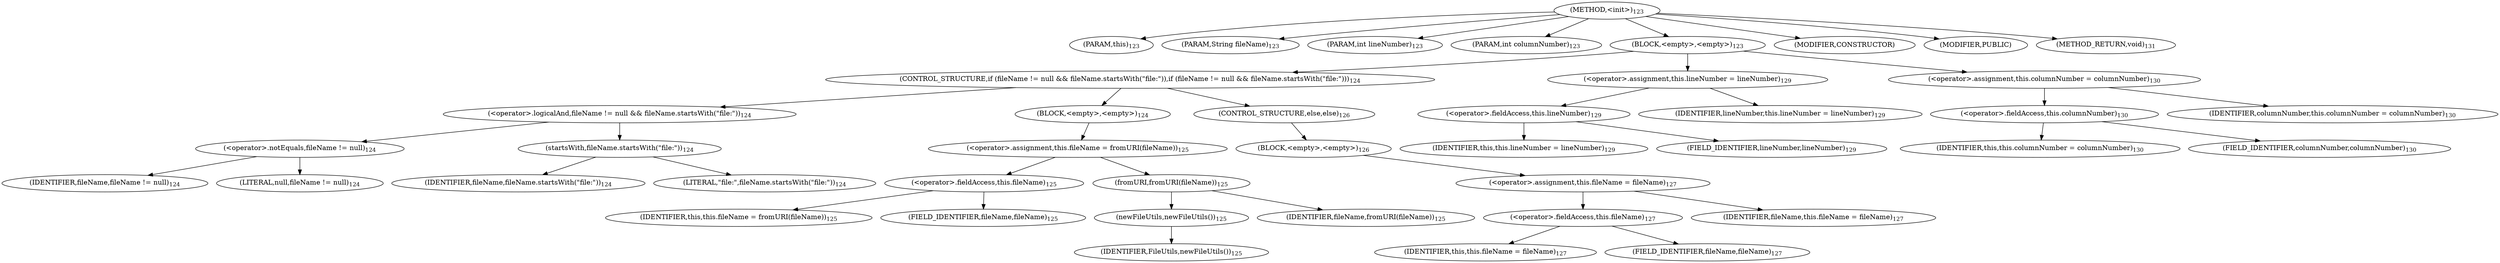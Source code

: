digraph "&lt;init&gt;" {  
"73" [label = <(METHOD,&lt;init&gt;)<SUB>123</SUB>> ]
"12" [label = <(PARAM,this)<SUB>123</SUB>> ]
"74" [label = <(PARAM,String fileName)<SUB>123</SUB>> ]
"75" [label = <(PARAM,int lineNumber)<SUB>123</SUB>> ]
"76" [label = <(PARAM,int columnNumber)<SUB>123</SUB>> ]
"77" [label = <(BLOCK,&lt;empty&gt;,&lt;empty&gt;)<SUB>123</SUB>> ]
"78" [label = <(CONTROL_STRUCTURE,if (fileName != null &amp;&amp; fileName.startsWith(&quot;file:&quot;)),if (fileName != null &amp;&amp; fileName.startsWith(&quot;file:&quot;)))<SUB>124</SUB>> ]
"79" [label = <(&lt;operator&gt;.logicalAnd,fileName != null &amp;&amp; fileName.startsWith(&quot;file:&quot;))<SUB>124</SUB>> ]
"80" [label = <(&lt;operator&gt;.notEquals,fileName != null)<SUB>124</SUB>> ]
"81" [label = <(IDENTIFIER,fileName,fileName != null)<SUB>124</SUB>> ]
"82" [label = <(LITERAL,null,fileName != null)<SUB>124</SUB>> ]
"83" [label = <(startsWith,fileName.startsWith(&quot;file:&quot;))<SUB>124</SUB>> ]
"84" [label = <(IDENTIFIER,fileName,fileName.startsWith(&quot;file:&quot;))<SUB>124</SUB>> ]
"85" [label = <(LITERAL,&quot;file:&quot;,fileName.startsWith(&quot;file:&quot;))<SUB>124</SUB>> ]
"86" [label = <(BLOCK,&lt;empty&gt;,&lt;empty&gt;)<SUB>124</SUB>> ]
"87" [label = <(&lt;operator&gt;.assignment,this.fileName = fromURI(fileName))<SUB>125</SUB>> ]
"88" [label = <(&lt;operator&gt;.fieldAccess,this.fileName)<SUB>125</SUB>> ]
"11" [label = <(IDENTIFIER,this,this.fileName = fromURI(fileName))<SUB>125</SUB>> ]
"89" [label = <(FIELD_IDENTIFIER,fileName,fileName)<SUB>125</SUB>> ]
"90" [label = <(fromURI,fromURI(fileName))<SUB>125</SUB>> ]
"91" [label = <(newFileUtils,newFileUtils())<SUB>125</SUB>> ]
"92" [label = <(IDENTIFIER,FileUtils,newFileUtils())<SUB>125</SUB>> ]
"93" [label = <(IDENTIFIER,fileName,fromURI(fileName))<SUB>125</SUB>> ]
"94" [label = <(CONTROL_STRUCTURE,else,else)<SUB>126</SUB>> ]
"95" [label = <(BLOCK,&lt;empty&gt;,&lt;empty&gt;)<SUB>126</SUB>> ]
"96" [label = <(&lt;operator&gt;.assignment,this.fileName = fileName)<SUB>127</SUB>> ]
"97" [label = <(&lt;operator&gt;.fieldAccess,this.fileName)<SUB>127</SUB>> ]
"13" [label = <(IDENTIFIER,this,this.fileName = fileName)<SUB>127</SUB>> ]
"98" [label = <(FIELD_IDENTIFIER,fileName,fileName)<SUB>127</SUB>> ]
"99" [label = <(IDENTIFIER,fileName,this.fileName = fileName)<SUB>127</SUB>> ]
"100" [label = <(&lt;operator&gt;.assignment,this.lineNumber = lineNumber)<SUB>129</SUB>> ]
"101" [label = <(&lt;operator&gt;.fieldAccess,this.lineNumber)<SUB>129</SUB>> ]
"14" [label = <(IDENTIFIER,this,this.lineNumber = lineNumber)<SUB>129</SUB>> ]
"102" [label = <(FIELD_IDENTIFIER,lineNumber,lineNumber)<SUB>129</SUB>> ]
"103" [label = <(IDENTIFIER,lineNumber,this.lineNumber = lineNumber)<SUB>129</SUB>> ]
"104" [label = <(&lt;operator&gt;.assignment,this.columnNumber = columnNumber)<SUB>130</SUB>> ]
"105" [label = <(&lt;operator&gt;.fieldAccess,this.columnNumber)<SUB>130</SUB>> ]
"15" [label = <(IDENTIFIER,this,this.columnNumber = columnNumber)<SUB>130</SUB>> ]
"106" [label = <(FIELD_IDENTIFIER,columnNumber,columnNumber)<SUB>130</SUB>> ]
"107" [label = <(IDENTIFIER,columnNumber,this.columnNumber = columnNumber)<SUB>130</SUB>> ]
"108" [label = <(MODIFIER,CONSTRUCTOR)> ]
"109" [label = <(MODIFIER,PUBLIC)> ]
"110" [label = <(METHOD_RETURN,void)<SUB>131</SUB>> ]
  "73" -> "12" 
  "73" -> "74" 
  "73" -> "75" 
  "73" -> "76" 
  "73" -> "77" 
  "73" -> "108" 
  "73" -> "109" 
  "73" -> "110" 
  "77" -> "78" 
  "77" -> "100" 
  "77" -> "104" 
  "78" -> "79" 
  "78" -> "86" 
  "78" -> "94" 
  "79" -> "80" 
  "79" -> "83" 
  "80" -> "81" 
  "80" -> "82" 
  "83" -> "84" 
  "83" -> "85" 
  "86" -> "87" 
  "87" -> "88" 
  "87" -> "90" 
  "88" -> "11" 
  "88" -> "89" 
  "90" -> "91" 
  "90" -> "93" 
  "91" -> "92" 
  "94" -> "95" 
  "95" -> "96" 
  "96" -> "97" 
  "96" -> "99" 
  "97" -> "13" 
  "97" -> "98" 
  "100" -> "101" 
  "100" -> "103" 
  "101" -> "14" 
  "101" -> "102" 
  "104" -> "105" 
  "104" -> "107" 
  "105" -> "15" 
  "105" -> "106" 
}
